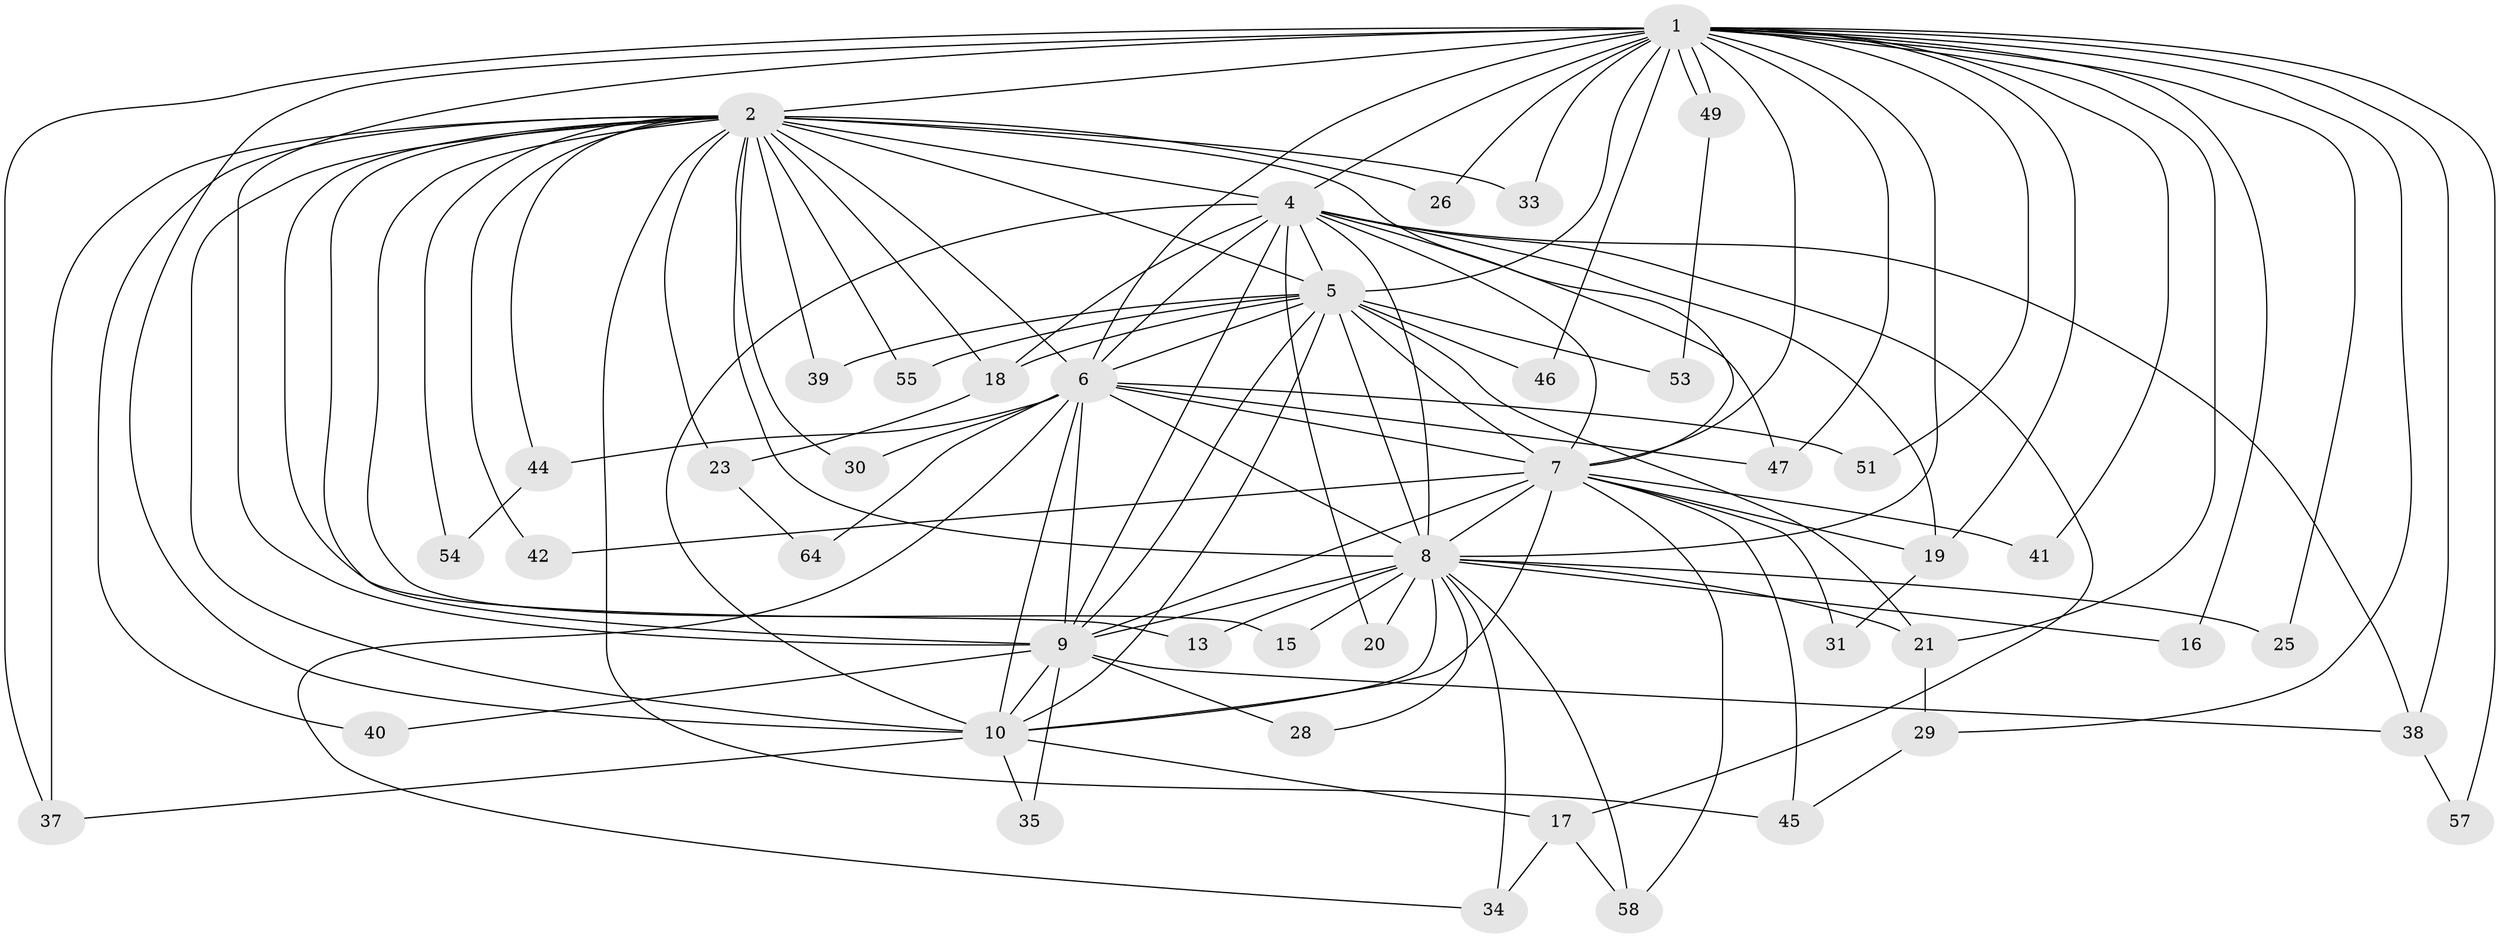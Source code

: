 // Generated by graph-tools (version 1.1) at 2025/51/02/27/25 19:51:50]
// undirected, 45 vertices, 117 edges
graph export_dot {
graph [start="1"]
  node [color=gray90,style=filled];
  1 [super="+48"];
  2 [super="+3"];
  4 [super="+11"];
  5 [super="+63"];
  6 [super="+12"];
  7 [super="+32"];
  8 [super="+14"];
  9 [super="+59"];
  10 [super="+36"];
  13;
  15;
  16;
  17 [super="+22"];
  18 [super="+24"];
  19 [super="+27"];
  20;
  21 [super="+65"];
  23 [super="+60"];
  25;
  26;
  28;
  29;
  30;
  31;
  33;
  34 [super="+52"];
  35;
  37 [super="+50"];
  38 [super="+43"];
  39;
  40;
  41;
  42;
  44;
  45 [super="+62"];
  46;
  47 [super="+56"];
  49;
  51;
  53;
  54;
  55;
  57;
  58 [super="+61"];
  64;
  1 -- 2 [weight=2];
  1 -- 4;
  1 -- 5;
  1 -- 6 [weight=2];
  1 -- 7;
  1 -- 8;
  1 -- 9 [weight=2];
  1 -- 10 [weight=2];
  1 -- 16;
  1 -- 21;
  1 -- 25;
  1 -- 26;
  1 -- 29;
  1 -- 33;
  1 -- 37;
  1 -- 38;
  1 -- 41;
  1 -- 46;
  1 -- 49;
  1 -- 49;
  1 -- 51;
  1 -- 57;
  1 -- 47;
  1 -- 19;
  2 -- 4 [weight=2];
  2 -- 5 [weight=2];
  2 -- 6 [weight=2];
  2 -- 7 [weight=2];
  2 -- 8 [weight=2];
  2 -- 9 [weight=2];
  2 -- 10 [weight=2];
  2 -- 26;
  2 -- 30;
  2 -- 33;
  2 -- 37;
  2 -- 39;
  2 -- 54;
  2 -- 55;
  2 -- 13;
  2 -- 15;
  2 -- 18;
  2 -- 23;
  2 -- 40;
  2 -- 42;
  2 -- 44;
  2 -- 45;
  4 -- 5;
  4 -- 6;
  4 -- 7;
  4 -- 8;
  4 -- 9;
  4 -- 10 [weight=2];
  4 -- 17;
  4 -- 19;
  4 -- 20;
  4 -- 47;
  4 -- 18;
  4 -- 38;
  5 -- 6;
  5 -- 7 [weight=2];
  5 -- 8;
  5 -- 9 [weight=2];
  5 -- 10;
  5 -- 18;
  5 -- 39;
  5 -- 46;
  5 -- 53;
  5 -- 55;
  5 -- 21;
  6 -- 7;
  6 -- 8;
  6 -- 9;
  6 -- 10;
  6 -- 30;
  6 -- 34;
  6 -- 44;
  6 -- 47;
  6 -- 51;
  6 -- 64;
  7 -- 8 [weight=2];
  7 -- 9 [weight=2];
  7 -- 10;
  7 -- 19;
  7 -- 31;
  7 -- 41;
  7 -- 42;
  7 -- 45;
  7 -- 58;
  8 -- 9;
  8 -- 10;
  8 -- 13;
  8 -- 16;
  8 -- 21;
  8 -- 28;
  8 -- 20;
  8 -- 25;
  8 -- 15;
  8 -- 34;
  8 -- 58;
  9 -- 10;
  9 -- 28;
  9 -- 35;
  9 -- 38;
  9 -- 40;
  10 -- 17 [weight=2];
  10 -- 35;
  10 -- 37;
  17 -- 58;
  17 -- 34;
  18 -- 23;
  19 -- 31;
  21 -- 29;
  23 -- 64;
  29 -- 45;
  38 -- 57;
  44 -- 54;
  49 -- 53;
}
